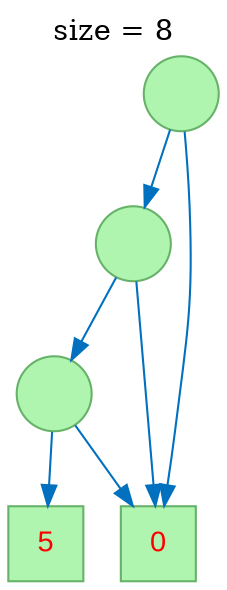 digraph "sv-1-5" {
labelloc="t"label="size = 8"node [fontname="Arial", fontcolor=red, shape=circle, style=filled, color="#66B268", fillcolor="#AFF4AF" ];
edge [color = "#0070BF"];
122883338 [label=""];
122883338 -> 666641942;
666641942 [label=""];
666641942 -> 960604060;
960604060 [label=""];
960604060 -> 2129789493;
2129789493 [label="0" , shape=square];
960604060 -> 1349393271;
1349393271 [label="5" , shape=square];
666641942 -> 2129789493;
2129789493 [label="0" , shape=square];
122883338 -> 2129789493;
2129789493 [label="0" , shape=square];
}
